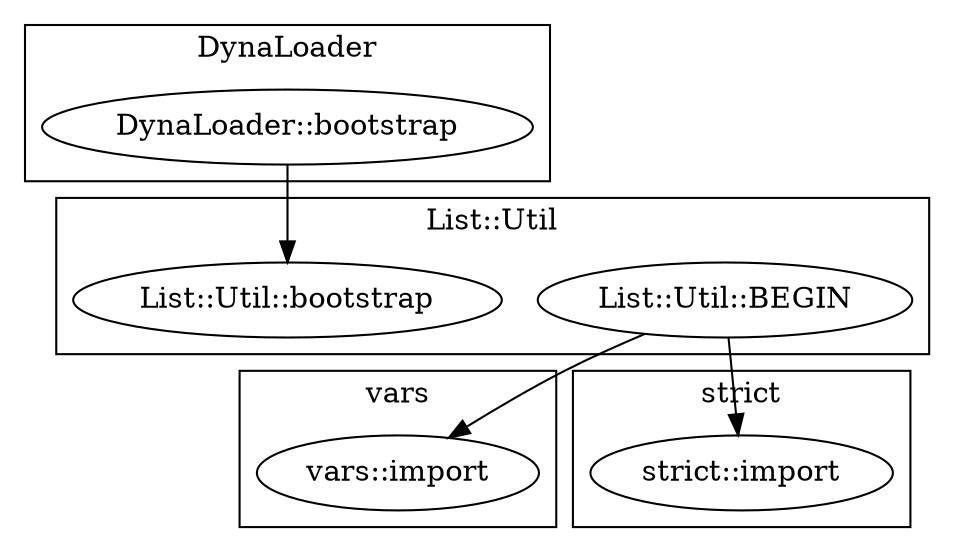 digraph {
graph [overlap=false]
subgraph cluster_DynaLoader {
	label="DynaLoader";
	"DynaLoader::bootstrap";
}
subgraph cluster_vars {
	label="vars";
	"vars::import";
}
subgraph cluster_strict {
	label="strict";
	"strict::import";
}
subgraph cluster_List_Util {
	label="List::Util";
	"List::Util::BEGIN";
	"List::Util::bootstrap";
}
"List::Util::BEGIN" -> "vars::import";
"DynaLoader::bootstrap" -> "List::Util::bootstrap";
"List::Util::BEGIN" -> "strict::import";
}
